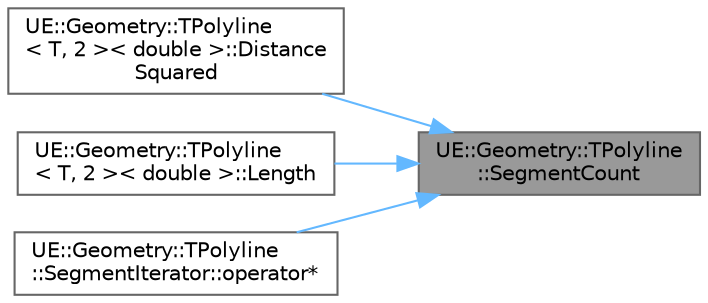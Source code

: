 digraph "UE::Geometry::TPolyline::SegmentCount"
{
 // INTERACTIVE_SVG=YES
 // LATEX_PDF_SIZE
  bgcolor="transparent";
  edge [fontname=Helvetica,fontsize=10,labelfontname=Helvetica,labelfontsize=10];
  node [fontname=Helvetica,fontsize=10,shape=box,height=0.2,width=0.4];
  rankdir="RL";
  Node1 [id="Node000001",label="UE::Geometry::TPolyline\l::SegmentCount",height=0.2,width=0.4,color="gray40", fillcolor="grey60", style="filled", fontcolor="black",tooltip=" "];
  Node1 -> Node2 [id="edge1_Node000001_Node000002",dir="back",color="steelblue1",style="solid",tooltip=" "];
  Node2 [id="Node000002",label="UE::Geometry::TPolyline\l\< T, 2 \>\< double \>::Distance\lSquared",height=0.2,width=0.4,color="grey40", fillcolor="white", style="filled",URL="$d3/d44/classUE_1_1Geometry_1_1TPolyline.html#a3650193ea78f9ea18e49b5bc19eee9d8",tooltip=" "];
  Node1 -> Node3 [id="edge2_Node000001_Node000003",dir="back",color="steelblue1",style="solid",tooltip=" "];
  Node3 [id="Node000003",label="UE::Geometry::TPolyline\l\< T, 2 \>\< double \>::Length",height=0.2,width=0.4,color="grey40", fillcolor="white", style="filled",URL="$d3/d44/classUE_1_1Geometry_1_1TPolyline.html#a3df62035109e264209fb519936a29027",tooltip=" "];
  Node1 -> Node4 [id="edge3_Node000001_Node000004",dir="back",color="steelblue1",style="solid",tooltip=" "];
  Node4 [id="Node000004",label="UE::Geometry::TPolyline\l::SegmentIterator::operator*",height=0.2,width=0.4,color="grey40", fillcolor="white", style="filled",URL="$d5/dd9/classUE_1_1Geometry_1_1TPolyline_1_1SegmentIterator.html#a842e766c8369f6aaf69828673c887447",tooltip=" "];
}
